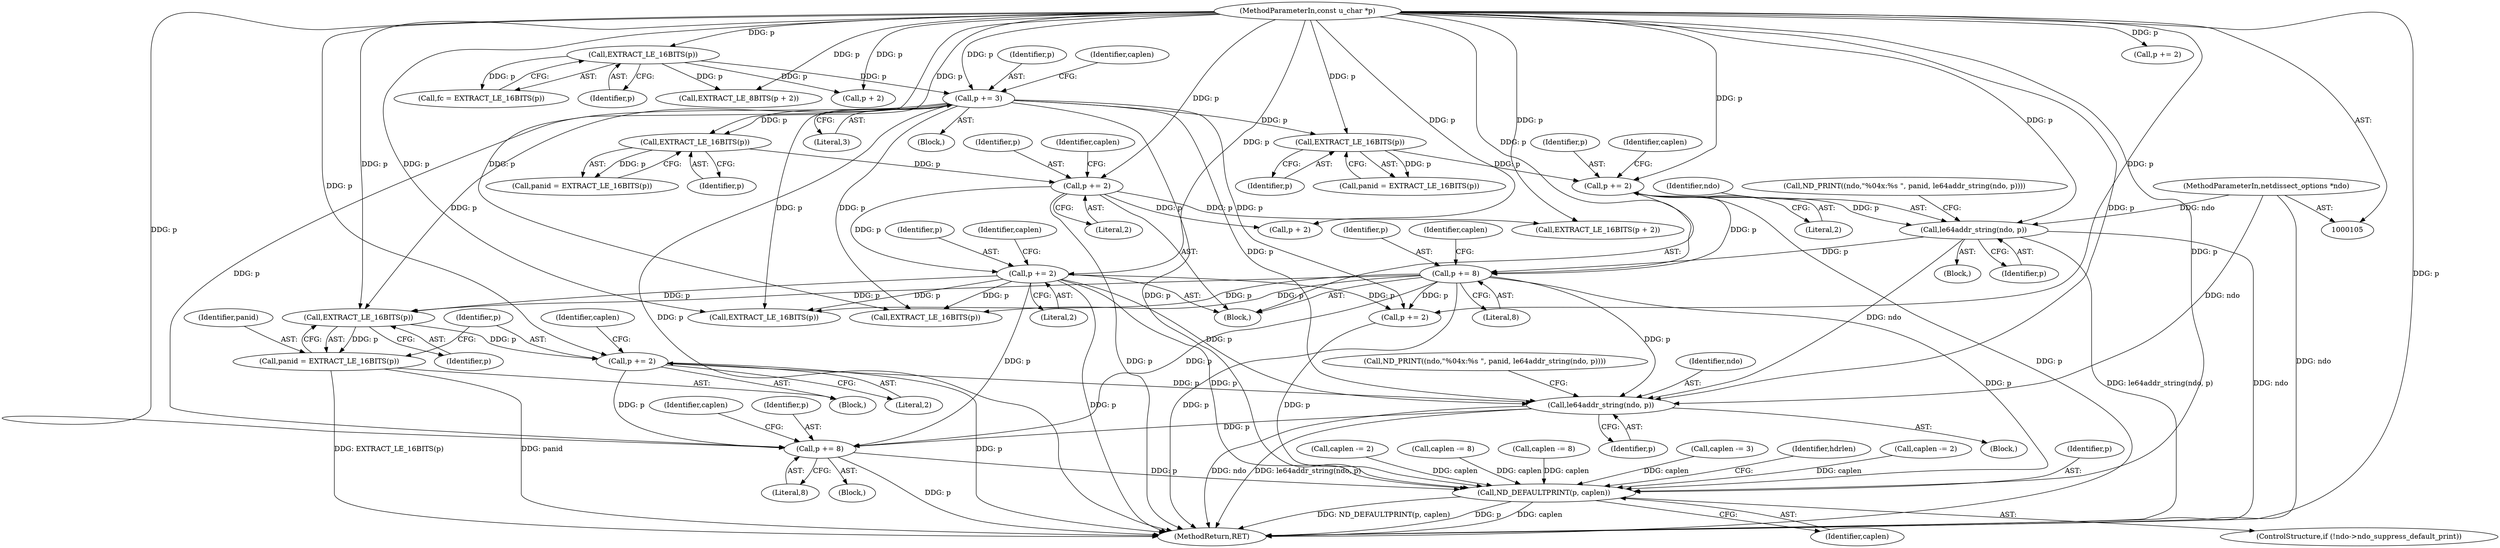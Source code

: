 digraph "0_tcpdump_8512734883227c11568bb35da1d48b9f8466f43f@pointer" {
"1000447" [label="(Call,EXTRACT_LE_16BITS(p))"];
"1000259" [label="(Call,p += 2)"];
"1000224" [label="(Call,p += 2)"];
"1000222" [label="(Call,EXTRACT_LE_16BITS(p))"];
"1000147" [label="(Call,p += 3)"];
"1000108" [label="(MethodParameterIn,const u_char *p)"];
"1000139" [label="(Call,EXTRACT_LE_16BITS(p))"];
"1000319" [label="(Call,p += 8)"];
"1000285" [label="(Call,p += 2)"];
"1000283" [label="(Call,EXTRACT_LE_16BITS(p))"];
"1000316" [label="(Call,le64addr_string(ndo, p))"];
"1000106" [label="(MethodParameterIn,netdissect_options *ndo)"];
"1000445" [label="(Call,panid = EXTRACT_LE_16BITS(p))"];
"1000449" [label="(Call,p += 2)"];
"1000480" [label="(Call,le64addr_string(ndo, p))"];
"1000483" [label="(Call,p += 8)"];
"1000498" [label="(Call,ND_DEFAULTPRINT(p, caplen))"];
"1000500" [label="(Identifier,caplen)"];
"1000487" [label="(Identifier,caplen)"];
"1000448" [label="(Identifier,p)"];
"1000503" [label="(MethodReturn,RET)"];
"1000137" [label="(Call,fc = EXTRACT_LE_16BITS(p))"];
"1000263" [label="(Identifier,caplen)"];
"1000148" [label="(Identifier,p)"];
"1000286" [label="(Identifier,p)"];
"1000143" [label="(Call,EXTRACT_LE_8BITS(p + 2))"];
"1000151" [label="(Identifier,caplen)"];
"1000224" [label="(Call,p += 2)"];
"1000228" [label="(Identifier,caplen)"];
"1000226" [label="(Literal,2)"];
"1000260" [label="(Identifier,p)"];
"1000484" [label="(Identifier,p)"];
"1000285" [label="(Call,p += 2)"];
"1000317" [label="(Identifier,ndo)"];
"1000433" [label="(Block,)"];
"1000420" [label="(Call,caplen -= 2)"];
"1000283" [label="(Call,EXTRACT_LE_16BITS(p))"];
"1000340" [label="(Block,)"];
"1000316" [label="(Call,le64addr_string(ndo, p))"];
"1000309" [label="(Call,ND_PRINT((ndo,\"%04x:%s \", panid, le64addr_string(ndo, p))))"];
"1000478" [label="(Block,)"];
"1000449" [label="(Call,p += 2)"];
"1000499" [label="(Identifier,p)"];
"1000498" [label="(Call,ND_DEFAULTPRINT(p, caplen))"];
"1000262" [label="(Call,caplen -= 2)"];
"1000322" [label="(Call,caplen -= 8)"];
"1000314" [label="(Block,)"];
"1000450" [label="(Identifier,p)"];
"1000289" [label="(Identifier,caplen)"];
"1000446" [label="(Identifier,panid)"];
"1000144" [label="(Call,p + 2)"];
"1000261" [label="(Literal,2)"];
"1000415" [label="(Call,EXTRACT_LE_16BITS(p))"];
"1000417" [label="(Call,p += 2)"];
"1000225" [label="(Identifier,p)"];
"1000281" [label="(Call,panid = EXTRACT_LE_16BITS(p))"];
"1000483" [label="(Call,p += 8)"];
"1000220" [label="(Call,panid = EXTRACT_LE_16BITS(p))"];
"1000287" [label="(Literal,2)"];
"1000318" [label="(Identifier,p)"];
"1000486" [label="(Call,caplen -= 8)"];
"1000320" [label="(Identifier,p)"];
"1000147" [label="(Call,p += 3)"];
"1000473" [label="(Call,ND_PRINT((ndo,\"%04x:%s \", panid, le64addr_string(ndo, p))))"];
"1000175" [label="(Block,)"];
"1000259" [label="(Call,p += 2)"];
"1000382" [label="(Call,EXTRACT_LE_16BITS(p))"];
"1000150" [label="(Call,caplen -= 3)"];
"1000481" [label="(Identifier,ndo)"];
"1000140" [label="(Identifier,p)"];
"1000256" [label="(Call,p + 2)"];
"1000108" [label="(MethodParameterIn,const u_char *p)"];
"1000485" [label="(Literal,8)"];
"1000222" [label="(Call,EXTRACT_LE_16BITS(p))"];
"1000139" [label="(Call,EXTRACT_LE_16BITS(p))"];
"1000480" [label="(Call,le64addr_string(ndo, p))"];
"1000255" [label="(Call,EXTRACT_LE_16BITS(p + 2))"];
"1000482" [label="(Identifier,p)"];
"1000223" [label="(Identifier,p)"];
"1000149" [label="(Literal,3)"];
"1000451" [label="(Literal,2)"];
"1000447" [label="(Call,EXTRACT_LE_16BITS(p))"];
"1000445" [label="(Call,panid = EXTRACT_LE_16BITS(p))"];
"1000319" [label="(Call,p += 8)"];
"1000384" [label="(Call,p += 2)"];
"1000502" [label="(Identifier,hdrlen)"];
"1000109" [label="(Block,)"];
"1000323" [label="(Identifier,caplen)"];
"1000321" [label="(Literal,8)"];
"1000284" [label="(Identifier,p)"];
"1000493" [label="(ControlStructure,if (!ndo->ndo_suppress_default_print))"];
"1000453" [label="(Identifier,caplen)"];
"1000106" [label="(MethodParameterIn,netdissect_options *ndo)"];
"1000447" -> "1000445"  [label="AST: "];
"1000447" -> "1000448"  [label="CFG: "];
"1000448" -> "1000447"  [label="AST: "];
"1000445" -> "1000447"  [label="CFG: "];
"1000447" -> "1000445"  [label="DDG: p"];
"1000259" -> "1000447"  [label="DDG: p"];
"1000147" -> "1000447"  [label="DDG: p"];
"1000319" -> "1000447"  [label="DDG: p"];
"1000108" -> "1000447"  [label="DDG: p"];
"1000447" -> "1000449"  [label="DDG: p"];
"1000259" -> "1000175"  [label="AST: "];
"1000259" -> "1000261"  [label="CFG: "];
"1000260" -> "1000259"  [label="AST: "];
"1000261" -> "1000259"  [label="AST: "];
"1000263" -> "1000259"  [label="CFG: "];
"1000259" -> "1000503"  [label="DDG: p"];
"1000224" -> "1000259"  [label="DDG: p"];
"1000108" -> "1000259"  [label="DDG: p"];
"1000259" -> "1000382"  [label="DDG: p"];
"1000259" -> "1000415"  [label="DDG: p"];
"1000259" -> "1000417"  [label="DDG: p"];
"1000259" -> "1000480"  [label="DDG: p"];
"1000259" -> "1000483"  [label="DDG: p"];
"1000259" -> "1000498"  [label="DDG: p"];
"1000224" -> "1000175"  [label="AST: "];
"1000224" -> "1000226"  [label="CFG: "];
"1000225" -> "1000224"  [label="AST: "];
"1000226" -> "1000224"  [label="AST: "];
"1000228" -> "1000224"  [label="CFG: "];
"1000224" -> "1000503"  [label="DDG: p"];
"1000222" -> "1000224"  [label="DDG: p"];
"1000108" -> "1000224"  [label="DDG: p"];
"1000224" -> "1000255"  [label="DDG: p"];
"1000224" -> "1000256"  [label="DDG: p"];
"1000222" -> "1000220"  [label="AST: "];
"1000222" -> "1000223"  [label="CFG: "];
"1000223" -> "1000222"  [label="AST: "];
"1000220" -> "1000222"  [label="CFG: "];
"1000222" -> "1000220"  [label="DDG: p"];
"1000147" -> "1000222"  [label="DDG: p"];
"1000108" -> "1000222"  [label="DDG: p"];
"1000147" -> "1000109"  [label="AST: "];
"1000147" -> "1000149"  [label="CFG: "];
"1000148" -> "1000147"  [label="AST: "];
"1000149" -> "1000147"  [label="AST: "];
"1000151" -> "1000147"  [label="CFG: "];
"1000147" -> "1000503"  [label="DDG: p"];
"1000108" -> "1000147"  [label="DDG: p"];
"1000139" -> "1000147"  [label="DDG: p"];
"1000147" -> "1000283"  [label="DDG: p"];
"1000147" -> "1000382"  [label="DDG: p"];
"1000147" -> "1000415"  [label="DDG: p"];
"1000147" -> "1000417"  [label="DDG: p"];
"1000147" -> "1000480"  [label="DDG: p"];
"1000147" -> "1000483"  [label="DDG: p"];
"1000147" -> "1000498"  [label="DDG: p"];
"1000108" -> "1000105"  [label="AST: "];
"1000108" -> "1000503"  [label="DDG: p"];
"1000108" -> "1000139"  [label="DDG: p"];
"1000108" -> "1000143"  [label="DDG: p"];
"1000108" -> "1000144"  [label="DDG: p"];
"1000108" -> "1000255"  [label="DDG: p"];
"1000108" -> "1000256"  [label="DDG: p"];
"1000108" -> "1000283"  [label="DDG: p"];
"1000108" -> "1000285"  [label="DDG: p"];
"1000108" -> "1000316"  [label="DDG: p"];
"1000108" -> "1000319"  [label="DDG: p"];
"1000108" -> "1000382"  [label="DDG: p"];
"1000108" -> "1000384"  [label="DDG: p"];
"1000108" -> "1000415"  [label="DDG: p"];
"1000108" -> "1000417"  [label="DDG: p"];
"1000108" -> "1000449"  [label="DDG: p"];
"1000108" -> "1000480"  [label="DDG: p"];
"1000108" -> "1000483"  [label="DDG: p"];
"1000108" -> "1000498"  [label="DDG: p"];
"1000139" -> "1000137"  [label="AST: "];
"1000139" -> "1000140"  [label="CFG: "];
"1000140" -> "1000139"  [label="AST: "];
"1000137" -> "1000139"  [label="CFG: "];
"1000139" -> "1000137"  [label="DDG: p"];
"1000139" -> "1000143"  [label="DDG: p"];
"1000139" -> "1000144"  [label="DDG: p"];
"1000319" -> "1000175"  [label="AST: "];
"1000319" -> "1000321"  [label="CFG: "];
"1000320" -> "1000319"  [label="AST: "];
"1000321" -> "1000319"  [label="AST: "];
"1000323" -> "1000319"  [label="CFG: "];
"1000319" -> "1000503"  [label="DDG: p"];
"1000285" -> "1000319"  [label="DDG: p"];
"1000316" -> "1000319"  [label="DDG: p"];
"1000319" -> "1000382"  [label="DDG: p"];
"1000319" -> "1000415"  [label="DDG: p"];
"1000319" -> "1000417"  [label="DDG: p"];
"1000319" -> "1000480"  [label="DDG: p"];
"1000319" -> "1000483"  [label="DDG: p"];
"1000319" -> "1000498"  [label="DDG: p"];
"1000285" -> "1000175"  [label="AST: "];
"1000285" -> "1000287"  [label="CFG: "];
"1000286" -> "1000285"  [label="AST: "];
"1000287" -> "1000285"  [label="AST: "];
"1000289" -> "1000285"  [label="CFG: "];
"1000285" -> "1000503"  [label="DDG: p"];
"1000283" -> "1000285"  [label="DDG: p"];
"1000285" -> "1000316"  [label="DDG: p"];
"1000283" -> "1000281"  [label="AST: "];
"1000283" -> "1000284"  [label="CFG: "];
"1000284" -> "1000283"  [label="AST: "];
"1000281" -> "1000283"  [label="CFG: "];
"1000283" -> "1000281"  [label="DDG: p"];
"1000316" -> "1000314"  [label="AST: "];
"1000316" -> "1000318"  [label="CFG: "];
"1000317" -> "1000316"  [label="AST: "];
"1000318" -> "1000316"  [label="AST: "];
"1000309" -> "1000316"  [label="CFG: "];
"1000316" -> "1000503"  [label="DDG: le64addr_string(ndo, p)"];
"1000316" -> "1000503"  [label="DDG: ndo"];
"1000106" -> "1000316"  [label="DDG: ndo"];
"1000316" -> "1000480"  [label="DDG: ndo"];
"1000106" -> "1000105"  [label="AST: "];
"1000106" -> "1000503"  [label="DDG: ndo"];
"1000106" -> "1000480"  [label="DDG: ndo"];
"1000445" -> "1000433"  [label="AST: "];
"1000446" -> "1000445"  [label="AST: "];
"1000450" -> "1000445"  [label="CFG: "];
"1000445" -> "1000503"  [label="DDG: panid"];
"1000445" -> "1000503"  [label="DDG: EXTRACT_LE_16BITS(p)"];
"1000449" -> "1000433"  [label="AST: "];
"1000449" -> "1000451"  [label="CFG: "];
"1000450" -> "1000449"  [label="AST: "];
"1000451" -> "1000449"  [label="AST: "];
"1000453" -> "1000449"  [label="CFG: "];
"1000449" -> "1000503"  [label="DDG: p"];
"1000449" -> "1000480"  [label="DDG: p"];
"1000449" -> "1000483"  [label="DDG: p"];
"1000480" -> "1000478"  [label="AST: "];
"1000480" -> "1000482"  [label="CFG: "];
"1000481" -> "1000480"  [label="AST: "];
"1000482" -> "1000480"  [label="AST: "];
"1000473" -> "1000480"  [label="CFG: "];
"1000480" -> "1000503"  [label="DDG: le64addr_string(ndo, p)"];
"1000480" -> "1000503"  [label="DDG: ndo"];
"1000480" -> "1000483"  [label="DDG: p"];
"1000483" -> "1000340"  [label="AST: "];
"1000483" -> "1000485"  [label="CFG: "];
"1000484" -> "1000483"  [label="AST: "];
"1000485" -> "1000483"  [label="AST: "];
"1000487" -> "1000483"  [label="CFG: "];
"1000483" -> "1000503"  [label="DDG: p"];
"1000483" -> "1000498"  [label="DDG: p"];
"1000498" -> "1000493"  [label="AST: "];
"1000498" -> "1000500"  [label="CFG: "];
"1000499" -> "1000498"  [label="AST: "];
"1000500" -> "1000498"  [label="AST: "];
"1000502" -> "1000498"  [label="CFG: "];
"1000498" -> "1000503"  [label="DDG: ND_DEFAULTPRINT(p, caplen)"];
"1000498" -> "1000503"  [label="DDG: p"];
"1000498" -> "1000503"  [label="DDG: caplen"];
"1000417" -> "1000498"  [label="DDG: p"];
"1000150" -> "1000498"  [label="DDG: caplen"];
"1000262" -> "1000498"  [label="DDG: caplen"];
"1000420" -> "1000498"  [label="DDG: caplen"];
"1000322" -> "1000498"  [label="DDG: caplen"];
"1000486" -> "1000498"  [label="DDG: caplen"];
}
